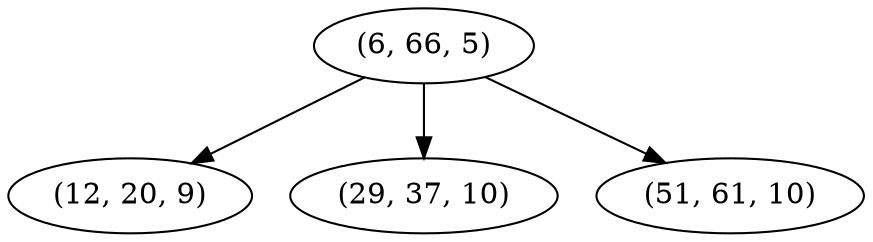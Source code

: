digraph tree {
    "(6, 66, 5)";
    "(12, 20, 9)";
    "(29, 37, 10)";
    "(51, 61, 10)";
    "(6, 66, 5)" -> "(12, 20, 9)";
    "(6, 66, 5)" -> "(29, 37, 10)";
    "(6, 66, 5)" -> "(51, 61, 10)";
}
